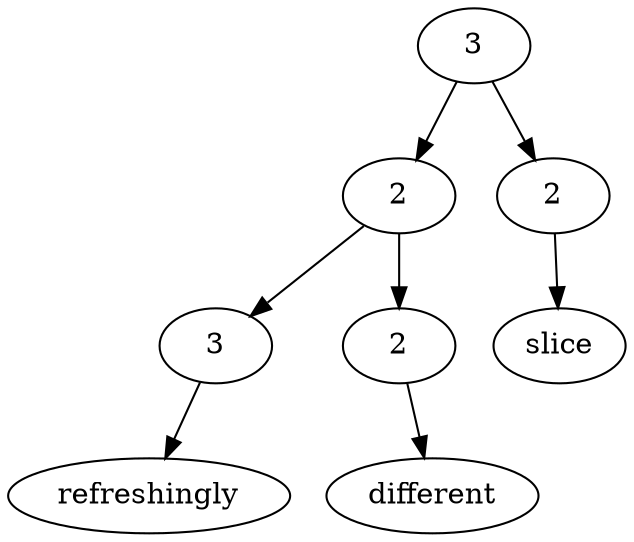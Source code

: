 digraph G{Node0 [label="3"]
Node0 -> Node1
Node0 -> Node6
Node1 [label="2"]
Node1 -> Node2
Node1 -> Node4
Node6 [label="2"]
Node6 -> Node7
Node2 [label="3"]
Node2 -> Node3
Node4 [label="2"]
Node4 -> Node5
Node7 [label="slice"]
Node3 [label="refreshingly"]
Node5 [label="different"]
}